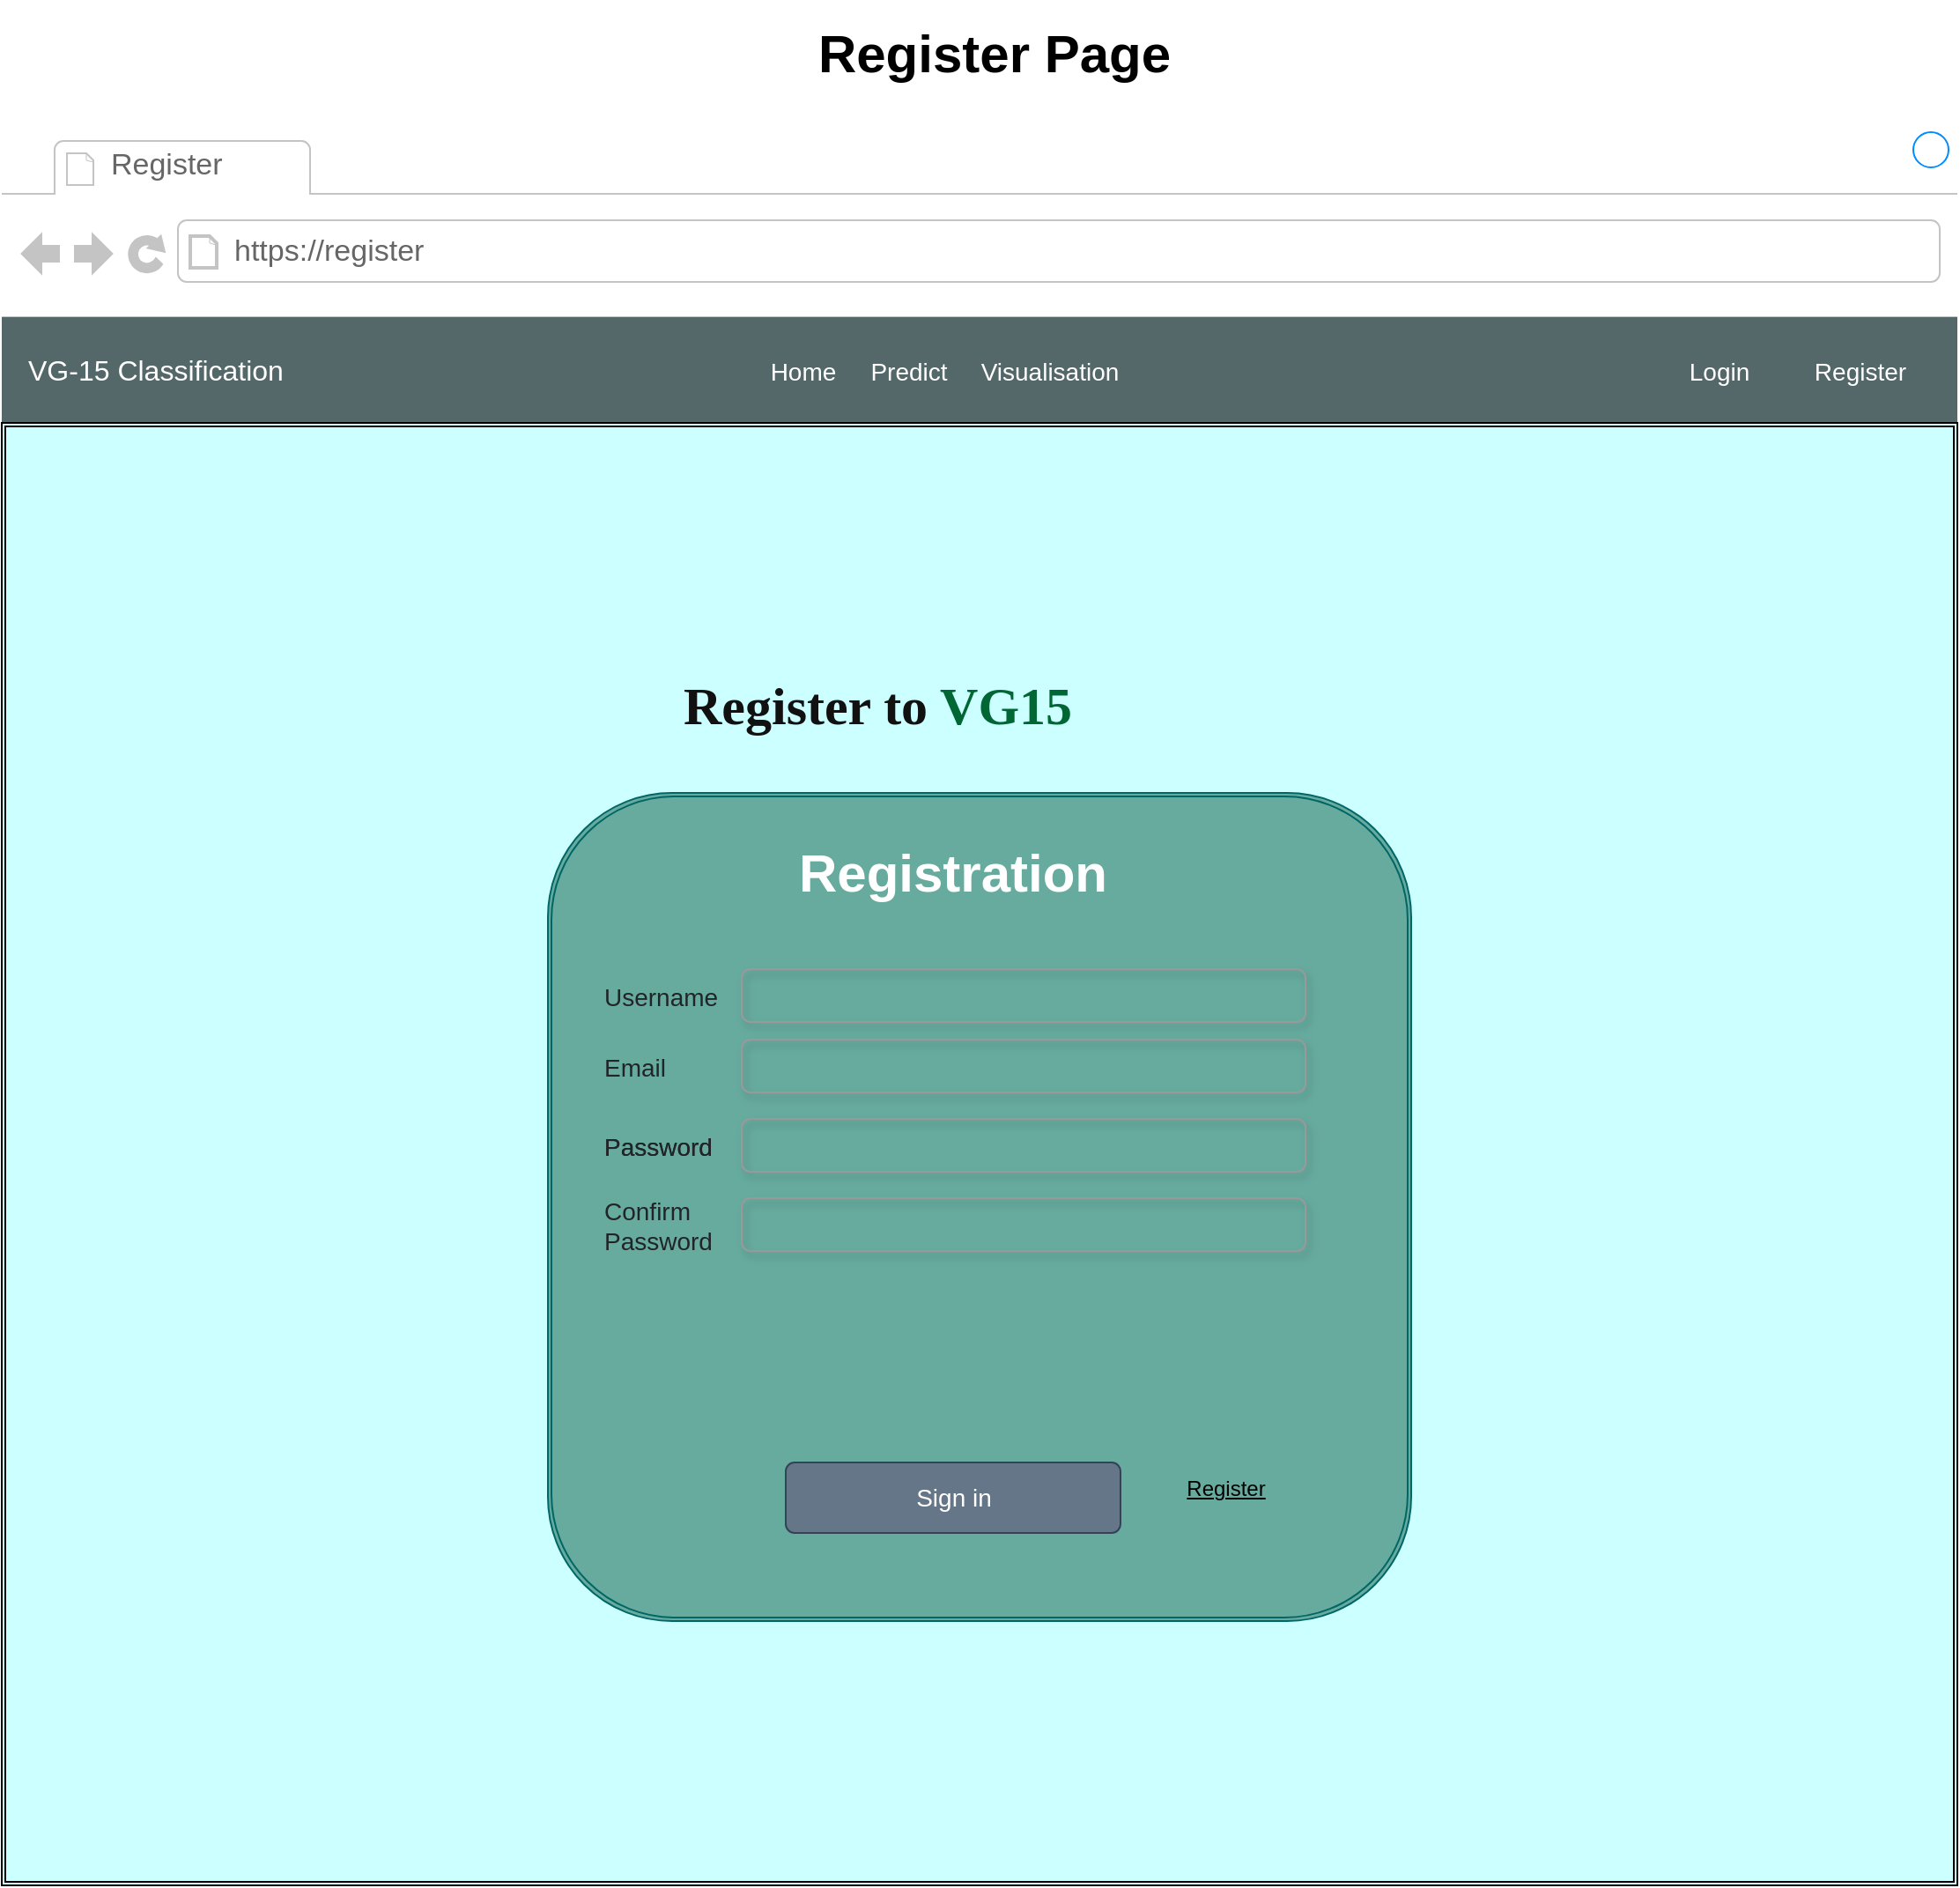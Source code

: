 <mxfile version="23.1.2" type="gitlab">
  <diagram name="Page-1" id="PXkgD-dJsTnPxLLCSWwt">
    <mxGraphModel dx="673" dy="2567" grid="1" gridSize="10" guides="1" tooltips="1" connect="1" arrows="1" fold="1" page="1" pageScale="1" pageWidth="850" pageHeight="1100" math="0" shadow="0">
      <root>
        <mxCell id="0" />
        <mxCell id="1" parent="0" />
        <mxCell id="r75Npt6Qh3wSkLgOKH2S-9" value="&#xa;&lt;span style=&quot;color: rgb(255, 255, 255); font-family: Helvetica; font-size: 16px; font-style: normal; font-variant-ligatures: normal; font-variant-caps: normal; font-weight: 400; letter-spacing: normal; orphans: 2; text-align: left; text-indent: 0px; text-transform: none; widows: 2; word-spacing: 0px; -webkit-text-stroke-width: 0px; background-color: rgb(251, 251, 251); text-decoration-thickness: initial; text-decoration-style: initial; text-decoration-color: initial; float: none; display: inline !important;&quot;&gt;CarPrice&lt;/span&gt;&#xa;&#xa;" style="strokeWidth=1;shadow=0;dashed=0;align=center;html=1;shape=mxgraph.mockup.containers.browserWindow;rSize=0;strokeColor=#FFFFFF;mainText=,;recursiveResize=0;rounded=0;labelBackgroundColor=none;fontFamily=Verdana;fontSize=12;gradientColor=#e4e2e2;labelPadding=0;strokeOpacity=100;" vertex="1" parent="1">
          <mxGeometry x="2470" y="80" width="1110" height="990" as="geometry" />
        </mxCell>
        <mxCell id="r75Npt6Qh3wSkLgOKH2S-10" value="Register" style="strokeWidth=1;shadow=0;dashed=0;align=center;html=1;shape=mxgraph.mockup.containers.anchor;fontSize=17;fontColor=#666666;align=left;" vertex="1" parent="r75Npt6Qh3wSkLgOKH2S-9">
          <mxGeometry x="60" y="10" width="180" height="28" as="geometry" />
        </mxCell>
        <mxCell id="r75Npt6Qh3wSkLgOKH2S-11" value="https://register" style="strokeWidth=1;shadow=0;dashed=0;align=center;html=1;shape=mxgraph.mockup.containers.anchor;rSize=0;fontSize=17;fontColor=#666666;align=left;" vertex="1" parent="r75Npt6Qh3wSkLgOKH2S-9">
          <mxGeometry x="130" y="60" width="250" height="26" as="geometry" />
        </mxCell>
        <mxCell id="r75Npt6Qh3wSkLgOKH2S-12" value="VG-15 Classification" style="html=1;shadow=0;dashed=0;fillColor=#546869;strokeColor=none;fontSize=16;fontColor=#ffffff;align=left;spacing=15;" vertex="1" parent="r75Npt6Qh3wSkLgOKH2S-9">
          <mxGeometry y="110" width="1110" height="60" as="geometry" />
        </mxCell>
        <mxCell id="r75Npt6Qh3wSkLgOKH2S-13" value="Login" style="fillColor=none;strokeColor=none;fontSize=14;fontColor=#ffffff;align=center;" vertex="1" parent="r75Npt6Qh3wSkLgOKH2S-12">
          <mxGeometry width="70" height="50" relative="1" as="geometry">
            <mxPoint x="940" y="5" as="offset" />
          </mxGeometry>
        </mxCell>
        <mxCell id="r75Npt6Qh3wSkLgOKH2S-30" value="Register" style="fillColor=none;strokeColor=none;fontSize=14;fontColor=#ffffff;align=center;" vertex="1" parent="r75Npt6Qh3wSkLgOKH2S-12">
          <mxGeometry x="1020" y="5" width="70" height="50" as="geometry" />
        </mxCell>
        <mxCell id="r75Npt6Qh3wSkLgOKH2S-31" value="Home" style="fillColor=none;strokeColor=none;fontSize=14;fontColor=#ffffff;align=center;" vertex="1" parent="r75Npt6Qh3wSkLgOKH2S-12">
          <mxGeometry x="420" y="5" width="70" height="50" as="geometry" />
        </mxCell>
        <mxCell id="r75Npt6Qh3wSkLgOKH2S-32" value="Predict" style="fillColor=none;strokeColor=none;fontSize=14;fontColor=#ffffff;align=center;" vertex="1" parent="r75Npt6Qh3wSkLgOKH2S-12">
          <mxGeometry x="480" y="5" width="70" height="50" as="geometry" />
        </mxCell>
        <mxCell id="r75Npt6Qh3wSkLgOKH2S-33" value="Visualisation" style="fillColor=none;strokeColor=none;fontSize=14;fontColor=#ffffff;align=center;" vertex="1" parent="r75Npt6Qh3wSkLgOKH2S-12">
          <mxGeometry x="560" y="5" width="70" height="50" as="geometry" />
        </mxCell>
        <mxCell id="r75Npt6Qh3wSkLgOKH2S-17" value="&lt;br&gt;" style="shape=ext;double=1;rounded=0;whiteSpace=wrap;html=1;fillColor=#CCFFFF;" vertex="1" parent="1">
          <mxGeometry x="2470" y="250" width="1110" height="830" as="geometry" />
        </mxCell>
        <mxCell id="r75Npt6Qh3wSkLgOKH2S-18" value="&lt;br&gt;&lt;br&gt;" style="shape=ext;double=1;rounded=1;whiteSpace=wrap;html=1;strokeColor=#006666;fillColor=#67AB9F;" vertex="1" parent="1">
          <mxGeometry x="2780" y="460" width="490" height="470" as="geometry" />
        </mxCell>
        <mxCell id="r75Npt6Qh3wSkLgOKH2S-19" value="&lt;font style=&quot;font-size: 30px;&quot;&gt;Register Page&lt;/font&gt;" style="text;strokeColor=none;fillColor=none;html=1;fontSize=24;fontStyle=1;verticalAlign=middle;align=center;" vertex="1" parent="1">
          <mxGeometry x="2870" y="10" width="325" height="60" as="geometry" />
        </mxCell>
        <mxCell id="r75Npt6Qh3wSkLgOKH2S-20" value="&lt;font color=&quot;#ffffff&quot; style=&quot;font-size: 30px;&quot;&gt;&lt;b&gt;Registration&lt;/b&gt;&lt;/font&gt;" style="text;html=1;strokeColor=none;fillColor=none;align=center;verticalAlign=middle;whiteSpace=wrap;rounded=0;" vertex="1" parent="1">
          <mxGeometry x="2870" y="490" width="280" height="30" as="geometry" />
        </mxCell>
        <mxCell id="r75Npt6Qh3wSkLgOKH2S-21" value="Username" style="fillColor=none;strokeColor=none;align=left;fontSize=14;fontColor=#212529;" vertex="1" parent="1">
          <mxGeometry x="2810" y="560" width="200" height="30" as="geometry" />
        </mxCell>
        <mxCell id="r75Npt6Qh3wSkLgOKH2S-22" value="" style="html=1;shadow=1;dashed=0;shape=mxgraph.bootstrap.rrect;rSize=5;fillColor=none;strokeColor=#999999;align=left;spacing=15;fontSize=14;fontColor=#6C767D;" vertex="1" parent="1">
          <mxGeometry x="2890" y="560" width="320" height="30" as="geometry" />
        </mxCell>
        <mxCell id="r75Npt6Qh3wSkLgOKH2S-23" value="Password" style="fillColor=none;strokeColor=none;align=left;fontSize=14;fontColor=#212529;" vertex="1" parent="1">
          <mxGeometry x="2810" y="645" width="200" height="30" as="geometry" />
        </mxCell>
        <mxCell id="r75Npt6Qh3wSkLgOKH2S-24" value="" style="html=1;shadow=1;dashed=0;shape=mxgraph.bootstrap.rrect;rSize=5;fillColor=none;strokeColor=#999999;align=left;spacing=15;fontSize=14;fontColor=#6C767D;" vertex="1" parent="1">
          <mxGeometry x="2890" y="600" width="320" height="30" as="geometry" />
        </mxCell>
        <mxCell id="r75Npt6Qh3wSkLgOKH2S-25" value="Sign in" style="html=1;shadow=0;dashed=0;shape=mxgraph.bootstrap.rrect;rSize=5;fillColor=#647687;strokeColor=#314354;align=center;fontSize=14;fontColor=#ffffff;sketch=0;" vertex="1" parent="1">
          <mxGeometry x="2915" y="840" width="190" height="40" as="geometry" />
        </mxCell>
        <mxCell id="r75Npt6Qh3wSkLgOKH2S-26" value="&lt;u&gt;Register&lt;/u&gt;" style="text;html=1;strokeColor=none;fillColor=none;align=center;verticalAlign=middle;whiteSpace=wrap;rounded=0;" vertex="1" parent="1">
          <mxGeometry x="3135" y="840" width="60" height="30" as="geometry" />
        </mxCell>
        <mxCell id="r75Npt6Qh3wSkLgOKH2S-27" value="&lt;b style=&quot;&quot;&gt;&lt;font color=&quot;#121111&quot;&gt;Register to &lt;/font&gt;&lt;font color=&quot;#006633&quot;&gt;VG15&lt;/font&gt;&lt;/b&gt;" style="text;html=1;points=[];align=left;verticalAlign=top;spacingTop=-4;fontSize=30;fontFamily=Verdana" vertex="1" parent="1">
          <mxGeometry x="2855" y="390" width="340" height="50" as="geometry" />
        </mxCell>
        <mxCell id="r75Npt6Qh3wSkLgOKH2S-34" value="" style="html=1;shadow=1;dashed=0;shape=mxgraph.bootstrap.rrect;rSize=5;fillColor=none;strokeColor=#999999;align=left;spacing=15;fontSize=14;fontColor=#6C767D;" vertex="1" parent="1">
          <mxGeometry x="2890" y="645" width="320" height="30" as="geometry" />
        </mxCell>
        <mxCell id="r75Npt6Qh3wSkLgOKH2S-35" value="" style="html=1;shadow=1;dashed=0;shape=mxgraph.bootstrap.rrect;rSize=5;fillColor=none;strokeColor=#999999;align=left;spacing=15;fontSize=14;fontColor=#6C767D;" vertex="1" parent="1">
          <mxGeometry x="2890" y="690" width="320" height="30" as="geometry" />
        </mxCell>
        <mxCell id="r75Npt6Qh3wSkLgOKH2S-36" value="Password" style="fillColor=none;strokeColor=none;align=left;fontSize=14;fontColor=#212529;" vertex="1" parent="1">
          <mxGeometry x="2810" y="645" width="200" height="30" as="geometry" />
        </mxCell>
        <mxCell id="r75Npt6Qh3wSkLgOKH2S-37" value="Confirm&#xa;Password" style="fillColor=none;strokeColor=none;align=left;fontSize=14;fontColor=#212529;" vertex="1" parent="1">
          <mxGeometry x="2810" y="690" width="200" height="30" as="geometry" />
        </mxCell>
        <mxCell id="r75Npt6Qh3wSkLgOKH2S-38" value="Email" style="fillColor=none;strokeColor=none;align=left;fontSize=14;fontColor=#212529;" vertex="1" parent="1">
          <mxGeometry x="2810" y="600" width="200" height="30" as="geometry" />
        </mxCell>
      </root>
    </mxGraphModel>
  </diagram>
</mxfile>
